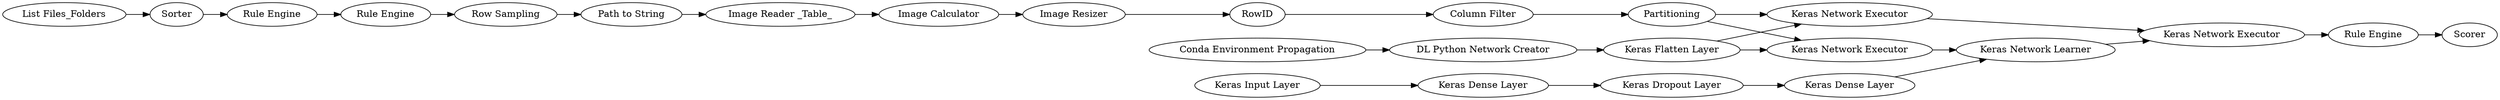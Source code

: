 digraph {
	"-321592764612369515_300" [label="Keras Network Executor"]
	"-3944122553545386806_265" [label="Image Calculator"]
	"-321592764612369515_310" [label="Rule Engine"]
	"-321592764612369515_327" [label="Conda Environment Propagation"]
	"-321592764612369515_307" [label="Keras Network Executor"]
	"-321592764612369515_306" [label="Keras Network Learner"]
	"1052226309730097446_252" [label=Sorter]
	"1052226309730097446_285" [label="List Files_Folders"]
	"-321592764612369515_305" [label="Keras Dense Layer"]
	"1052226309730097446_286" [label="Path to String"]
	"-3944122553545386806_259" [label="Image Resizer"]
	"-321592764612369515_304" [label="Keras Dropout Layer"]
	"-321592764612369515_309" [label=Scorer]
	"-321592764612369515_299" [label="DL Python Network Creator"]
	"-321592764612369515_302" [label="Keras Input Layer"]
	"1052226309730097446_246" [label="Rule Engine"]
	"-3944122553545386806_252" [label="Image Reader _Table_"]
	"1052226309730097446_287" [label="Rule Engine"]
	"-321592764612369515_303" [label="Keras Dense Layer"]
	"-3944122553545386806_255" [label=RowID]
	"-321592764612369515_318" [label="Keras Network Executor"]
	"-3944122553545386806_266" [label="Column Filter"]
	"-3944122553545386806_223" [label=Partitioning]
	"-321592764612369515_301" [label="Keras Flatten Layer"]
	"1052226309730097446_247" [label="Row Sampling"]
	"1052226309730097446_287" -> "1052226309730097446_247"
	"-3944122553545386806_223" -> "-321592764612369515_300"
	"1052226309730097446_286" -> "-3944122553545386806_252"
	"-321592764612369515_307" -> "-321592764612369515_310"
	"-3944122553545386806_252" -> "-3944122553545386806_265"
	"-321592764612369515_301" -> "-321592764612369515_318"
	"-3944122553545386806_259" -> "-3944122553545386806_255"
	"-321592764612369515_318" -> "-321592764612369515_307"
	"1052226309730097446_247" -> "1052226309730097446_286"
	"-321592764612369515_302" -> "-321592764612369515_303"
	"-3944122553545386806_265" -> "-3944122553545386806_259"
	"-321592764612369515_300" -> "-321592764612369515_306"
	"-321592764612369515_310" -> "-321592764612369515_309"
	"-321592764612369515_299" -> "-321592764612369515_301"
	"-3944122553545386806_223" -> "-321592764612369515_318"
	"-321592764612369515_303" -> "-321592764612369515_304"
	"1052226309730097446_252" -> "1052226309730097446_246"
	"1052226309730097446_246" -> "1052226309730097446_287"
	"-321592764612369515_306" -> "-321592764612369515_307"
	"-3944122553545386806_266" -> "-3944122553545386806_223"
	"-321592764612369515_301" -> "-321592764612369515_300"
	"-3944122553545386806_255" -> "-3944122553545386806_266"
	"-321592764612369515_327" -> "-321592764612369515_299"
	"-321592764612369515_304" -> "-321592764612369515_305"
	"-321592764612369515_305" -> "-321592764612369515_306"
	"1052226309730097446_285" -> "1052226309730097446_252"
	rankdir=LR
}
